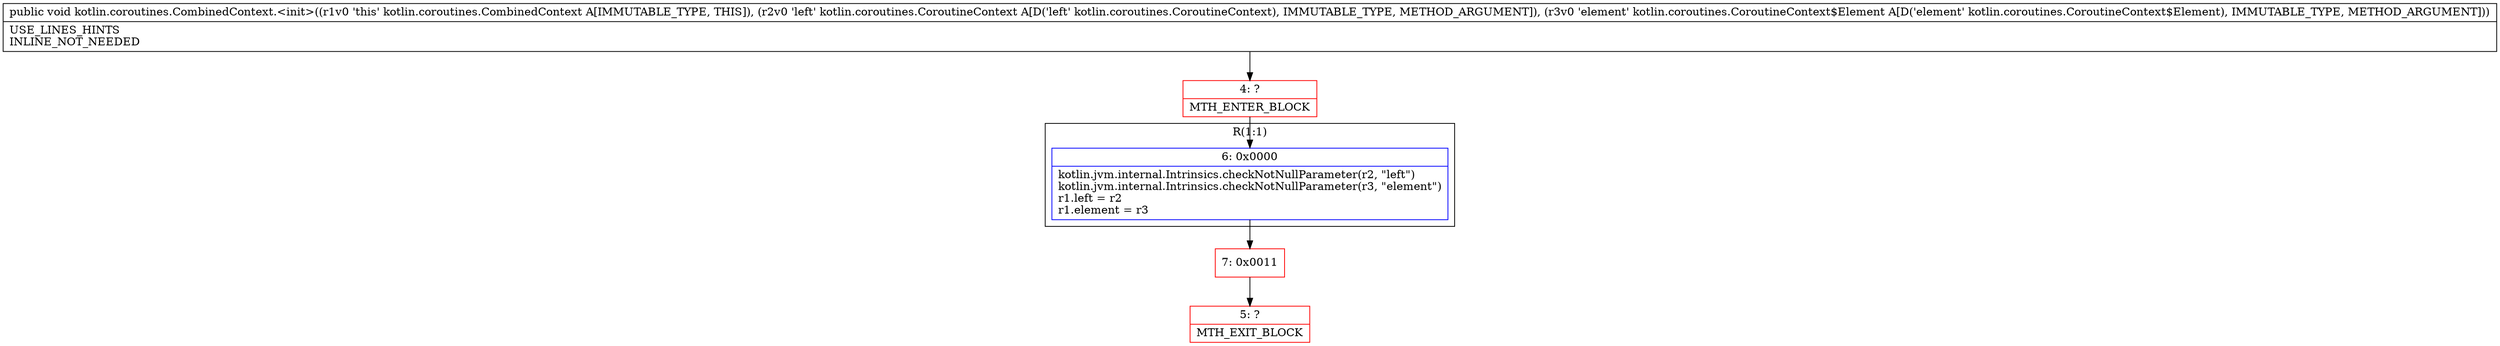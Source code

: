 digraph "CFG forkotlin.coroutines.CombinedContext.\<init\>(Lkotlin\/coroutines\/CoroutineContext;Lkotlin\/coroutines\/CoroutineContext$Element;)V" {
subgraph cluster_Region_2029419247 {
label = "R(1:1)";
node [shape=record,color=blue];
Node_6 [shape=record,label="{6\:\ 0x0000|kotlin.jvm.internal.Intrinsics.checkNotNullParameter(r2, \"left\")\lkotlin.jvm.internal.Intrinsics.checkNotNullParameter(r3, \"element\")\lr1.left = r2\lr1.element = r3\l}"];
}
Node_4 [shape=record,color=red,label="{4\:\ ?|MTH_ENTER_BLOCK\l}"];
Node_7 [shape=record,color=red,label="{7\:\ 0x0011}"];
Node_5 [shape=record,color=red,label="{5\:\ ?|MTH_EXIT_BLOCK\l}"];
MethodNode[shape=record,label="{public void kotlin.coroutines.CombinedContext.\<init\>((r1v0 'this' kotlin.coroutines.CombinedContext A[IMMUTABLE_TYPE, THIS]), (r2v0 'left' kotlin.coroutines.CoroutineContext A[D('left' kotlin.coroutines.CoroutineContext), IMMUTABLE_TYPE, METHOD_ARGUMENT]), (r3v0 'element' kotlin.coroutines.CoroutineContext$Element A[D('element' kotlin.coroutines.CoroutineContext$Element), IMMUTABLE_TYPE, METHOD_ARGUMENT]))  | USE_LINES_HINTS\lINLINE_NOT_NEEDED\l}"];
MethodNode -> Node_4;Node_6 -> Node_7;
Node_4 -> Node_6;
Node_7 -> Node_5;
}

